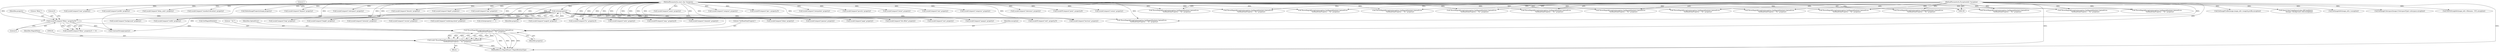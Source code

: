 digraph "0_ImageMagick_b61d35eaccc0a7ddeff8a1c3abfcd0a43ccf210b@pointer" {
"1000235" [label="(Call,ThrowMagickException(exception,GetMagickModule(),OptionError,\n            \"SetReadOnlyProperty\",\"`%s'\",property))"];
"1000142" [label="(MethodParameterIn,ExceptionInfo *exception)"];
"1000227" [label="(Call,LocaleNCompare(\"8bim:\",property,5))"];
"1000204" [label="(Call,strlen(property))"];
"1000140" [label="(MethodParameterIn,const char *property)"];
"1000233" [label="(Call,(void) ThrowMagickException(exception,GetMagickModule(),OptionError,\n            \"SetReadOnlyProperty\",\"`%s'\",property))"];
"1001225" [label="(Call,LocaleNCompare(\"xmp:\",property,4))"];
"1000227" [label="(Call,LocaleNCompare(\"8bim:\",property,5))"];
"1000204" [label="(Call,strlen(property))"];
"1000241" [label="(Identifier,property)"];
"1000226" [label="(Call,LocaleNCompare(\"8bim:\",property,5) == 0)"];
"1001013" [label="(Call,FileToStringInfo(image_info->filename,~0UL,exception))"];
"1001103" [label="(Call,ThrowMagickException(exception,GetMagickModule(),OptionError,\n            \"SetReadOnlyProperty\",\"`%s'\",property))"];
"1000888" [label="(Call,LocaleCompare(\"mean\",property))"];
"1000203" [label="(Call,strlen(property) <= 1)"];
"1001027" [label="(Call,SetImageProfile(image,image_info->magick,profile,exception))"];
"1000257" [label="(Call,QueryColorCompliance(value,AllCompliance,\n               &image->background_color,exception))"];
"1000630" [label="(Call,LocaleNCompare(\"fx:\",property,3))"];
"1000250" [label="(Call,LocaleCompare(\"background\",property))"];
"1000704" [label="(Call,LocaleCompare(\"height\",property))"];
"1000615" [label="(Call,ThrowMagickException(exception,GetMagickModule(),OptionError,\n            \"SetReadOnlyProperty\",\"`%s'\",property))"];
"1001079" [label="(Call,LocaleCompare(\"size\",property))"];
"1000233" [label="(Call,(void) ThrowMagickException(exception,GetMagickModule(),OptionError,\n            \"SetReadOnlyProperty\",\"`%s'\",property))"];
"1000927" [label="(Call,ThrowMagickException(exception,GetMagickModule(),OptionError,\n            \"SetReadOnlyProperty\",\"`%s'\",property))"];
"1000497" [label="(Call,ThrowMagickException(exception,GetMagickModule(),OptionError,\n            \"SetReadOnlyProperty\",\"`%s'\",property))"];
"1001007" [label="(Call,SetImageInfo(image_info,1,exception))"];
"1000876" [label="(Call,LocaleCompare(\"magick\",property))"];
"1001148" [label="(Call,LocaleCompare(\"units\",property))"];
"1001203" [label="(Call,LocaleCompare(\"width\",property))"];
"1000308" [label="(Call,SetImageColorspace(image,(ColorspaceType) colorspace,exception))"];
"1000316" [label="(Call,LocaleCompare(\"compose\",property))"];
"1001210" [label="(Call,ThrowMagickException(exception,GetMagickModule(),OptionError,\n            \"SetReadOnlyProperty\",\"`%s'\",property))"];
"1000813" [label="(Call,LocaleNCompare(\"iptc:\",property,5))"];
"1000857" [label="(Call,LocaleCompare(\"loop\",property))"];
"1000906" [label="(Call,ThrowMagickException(exception,GetMagickModule(),OptionError,\n             \"SetReadOnlyProperty\",\"`%s'\",property))"];
"1000784" [label="(Call,LocaleCompare(\"interpolate\",property))"];
"1000671" [label="(Call,LocaleCompare(\"gravity\",property))"];
"1000726" [label="(Call,LocaleCompare(\"intensity\",property))"];
"1000230" [label="(Literal,5)"];
"1000140" [label="(MethodParameterIn,const char *property)"];
"1000755" [label="(Call,LocaleCompare(\"intent\",property))"];
"1001181" [label="(Call,LocaleCompare(\"version\",property))"];
"1000899" [label="(Call,LocaleCompare(\"min\",property))"];
"1000229" [label="(Identifier,property)"];
"1000345" [label="(Call,LocaleCompare(\"compress\",property))"];
"1000821" [label="(Call,ThrowMagickException(exception,GetMagickModule(),OptionError,\n            \"SetReadOnlyProperty\",\"`%s'\",property))"];
"1000235" [label="(Call,ThrowMagickException(exception,GetMagickModule(),OptionError,\n            \"SetReadOnlyProperty\",\"`%s'\",property))"];
"1000920" [label="(Call,LocaleCompare(\"opaque\",property))"];
"1001085" [label="(Call,LocaleCompare(\"skewness\",property))"];
"1000228" [label="(Literal,\"8bim:\")"];
"1000232" [label="(Block,)"];
"1000835" [label="(Call,LocaleCompare(\"kurtosis\",property))"];
"1001046" [label="(Call,LocaleCompare(\"rendering-intent\",property))"];
"1000968" [label="(Call,LocaleNCompare(\"pixel:\",property,6))"];
"1000711" [label="(Call,ThrowMagickException(exception,GetMagickModule(),OptionError,\n            \"SetReadOnlyProperty\",\"`%s'\",property))"];
"1000638" [label="(Call,ThrowMagickException(exception,GetMagickModule(),OptionError,\n            \"SetReadOnlyProperty\",\"`%s'\",property))"];
"1000942" [label="(Call,LocaleCompare(\"page\",property))"];
"1000142" [label="(MethodParameterIn,ExceptionInfo *exception)"];
"1001091" [label="(Call,LocaleCompare(\"scenes\",property))"];
"1000240" [label="(Literal,\"`%s'\")"];
"1001233" [label="(Call,ThrowMagickException(exception,GetMagickModule(),OptionError,\n            \"SetReadOnlyProperty\",\"`%s'\",property))"];
"1000882" [label="(Call,LocaleCompare(\"max\",property))"];
"1000987" [label="(Call,LocaleCompare(\"profile\",property))"];
"1000490" [label="(Call,LocaleCompare(\"delay_units\",property))"];
"1001096" [label="(Call,LocaleCompare(\"standard-deviation\",property))"];
"1000976" [label="(Call,ThrowMagickException(exception,GetMagickModule(),OptionError,\n            \"SetReadOnlyProperty\",\"`%s'\",property))"];
"1000196" [label="(Call,DeleteImageProperty(image,property))"];
"1000607" [label="(Call,LocaleNCompare(\"exif:\",property,5))"];
"1000271" [label="(Call,LocaleCompare(\"channels\",property))"];
"1000238" [label="(Identifier,OptionError)"];
"1000574" [label="(Call,LocaleCompare(\"dispose\",property))"];
"1000842" [label="(Call,ThrowMagickException(exception,GetMagickModule(),OptionError,\n            \"SetReadOnlyProperty\",\"`%s'\",property))"];
"1000378" [label="(Call,LocaleCompare(\"delay\",property))"];
"1000239" [label="(Literal,\"SetReadOnlyProperty\")"];
"1000653" [label="(Call,LocaleCompare(\"gamma\",property))"];
"1000289" [label="(Call,LocaleCompare(\"colorspace\",property))"];
"1000210" [label="(Call,ThrowMagickException(exception,GetMagickModule(),OptionError,\n         \"SetReadOnlyProperty\",\"`%s'\",property))"];
"1001188" [label="(Call,ThrowMagickException(exception,GetMagickModule(),OptionError,\n            \"SetReadOnlyProperty\",\"`%s'\",property))"];
"1001257" [label="(MethodReturn,MagickExport MagickBooleanType)"];
"1000508" [label="(Call,LocaleCompare(\"density\",property))"];
"1000205" [label="(Identifier,property)"];
"1000559" [label="(Call,LocaleCompare(\"depth\",property))"];
"1000236" [label="(Identifier,exception)"];
"1001251" [label="(Call,ConstantString(property))"];
"1000231" [label="(Literal,0)"];
"1000237" [label="(Call,GetMagickModule())"];
"1000206" [label="(Literal,1)"];
"1001118" [label="(Call,LocaleCompare(\"tile-offset\",property))"];
"1000894" [label="(Call,LocaleCompare(\"min\",property))"];
"1000243" [label="(Identifier,MagickFalse)"];
"1000278" [label="(Call,ThrowMagickException(exception,GetMagickModule(),OptionError,\n            \"SetReadOnlyProperty\",\"`%s'\",property))"];
"1000235" -> "1000233"  [label="AST: "];
"1000235" -> "1000241"  [label="CFG: "];
"1000236" -> "1000235"  [label="AST: "];
"1000237" -> "1000235"  [label="AST: "];
"1000238" -> "1000235"  [label="AST: "];
"1000239" -> "1000235"  [label="AST: "];
"1000240" -> "1000235"  [label="AST: "];
"1000241" -> "1000235"  [label="AST: "];
"1000233" -> "1000235"  [label="CFG: "];
"1000235" -> "1001257"  [label="DDG: "];
"1000235" -> "1001257"  [label="DDG: "];
"1000235" -> "1001257"  [label="DDG: "];
"1000235" -> "1001257"  [label="DDG: "];
"1000235" -> "1000233"  [label="DDG: "];
"1000235" -> "1000233"  [label="DDG: "];
"1000235" -> "1000233"  [label="DDG: "];
"1000235" -> "1000233"  [label="DDG: "];
"1000235" -> "1000233"  [label="DDG: "];
"1000235" -> "1000233"  [label="DDG: "];
"1000142" -> "1000235"  [label="DDG: "];
"1000227" -> "1000235"  [label="DDG: "];
"1000140" -> "1000235"  [label="DDG: "];
"1000142" -> "1000138"  [label="AST: "];
"1000142" -> "1001257"  [label="DDG: "];
"1000142" -> "1000210"  [label="DDG: "];
"1000142" -> "1000257"  [label="DDG: "];
"1000142" -> "1000278"  [label="DDG: "];
"1000142" -> "1000308"  [label="DDG: "];
"1000142" -> "1000497"  [label="DDG: "];
"1000142" -> "1000615"  [label="DDG: "];
"1000142" -> "1000638"  [label="DDG: "];
"1000142" -> "1000711"  [label="DDG: "];
"1000142" -> "1000821"  [label="DDG: "];
"1000142" -> "1000842"  [label="DDG: "];
"1000142" -> "1000906"  [label="DDG: "];
"1000142" -> "1000927"  [label="DDG: "];
"1000142" -> "1000976"  [label="DDG: "];
"1000142" -> "1001007"  [label="DDG: "];
"1000142" -> "1001013"  [label="DDG: "];
"1000142" -> "1001027"  [label="DDG: "];
"1000142" -> "1001103"  [label="DDG: "];
"1000142" -> "1001188"  [label="DDG: "];
"1000142" -> "1001210"  [label="DDG: "];
"1000142" -> "1001233"  [label="DDG: "];
"1000227" -> "1000226"  [label="AST: "];
"1000227" -> "1000230"  [label="CFG: "];
"1000228" -> "1000227"  [label="AST: "];
"1000229" -> "1000227"  [label="AST: "];
"1000230" -> "1000227"  [label="AST: "];
"1000231" -> "1000227"  [label="CFG: "];
"1000227" -> "1000226"  [label="DDG: "];
"1000227" -> "1000226"  [label="DDG: "];
"1000227" -> "1000226"  [label="DDG: "];
"1000204" -> "1000227"  [label="DDG: "];
"1000140" -> "1000227"  [label="DDG: "];
"1000227" -> "1001251"  [label="DDG: "];
"1000204" -> "1000203"  [label="AST: "];
"1000204" -> "1000205"  [label="CFG: "];
"1000205" -> "1000204"  [label="AST: "];
"1000206" -> "1000204"  [label="CFG: "];
"1000204" -> "1000203"  [label="DDG: "];
"1000140" -> "1000204"  [label="DDG: "];
"1000204" -> "1000210"  [label="DDG: "];
"1000204" -> "1000250"  [label="DDG: "];
"1000204" -> "1000271"  [label="DDG: "];
"1000204" -> "1000378"  [label="DDG: "];
"1000204" -> "1000607"  [label="DDG: "];
"1000204" -> "1000630"  [label="DDG: "];
"1000204" -> "1000653"  [label="DDG: "];
"1000204" -> "1000704"  [label="DDG: "];
"1000204" -> "1000726"  [label="DDG: "];
"1000204" -> "1000835"  [label="DDG: "];
"1000204" -> "1000857"  [label="DDG: "];
"1000204" -> "1000876"  [label="DDG: "];
"1000204" -> "1000920"  [label="DDG: "];
"1000204" -> "1000942"  [label="DDG: "];
"1000204" -> "1001046"  [label="DDG: "];
"1000204" -> "1001079"  [label="DDG: "];
"1000204" -> "1001118"  [label="DDG: "];
"1000204" -> "1001148"  [label="DDG: "];
"1000204" -> "1001181"  [label="DDG: "];
"1000204" -> "1001203"  [label="DDG: "];
"1000204" -> "1001225"  [label="DDG: "];
"1000204" -> "1001251"  [label="DDG: "];
"1000140" -> "1000138"  [label="AST: "];
"1000140" -> "1001257"  [label="DDG: "];
"1000140" -> "1000196"  [label="DDG: "];
"1000140" -> "1000210"  [label="DDG: "];
"1000140" -> "1000250"  [label="DDG: "];
"1000140" -> "1000271"  [label="DDG: "];
"1000140" -> "1000278"  [label="DDG: "];
"1000140" -> "1000289"  [label="DDG: "];
"1000140" -> "1000316"  [label="DDG: "];
"1000140" -> "1000345"  [label="DDG: "];
"1000140" -> "1000378"  [label="DDG: "];
"1000140" -> "1000490"  [label="DDG: "];
"1000140" -> "1000497"  [label="DDG: "];
"1000140" -> "1000508"  [label="DDG: "];
"1000140" -> "1000559"  [label="DDG: "];
"1000140" -> "1000574"  [label="DDG: "];
"1000140" -> "1000607"  [label="DDG: "];
"1000140" -> "1000615"  [label="DDG: "];
"1000140" -> "1000630"  [label="DDG: "];
"1000140" -> "1000638"  [label="DDG: "];
"1000140" -> "1000653"  [label="DDG: "];
"1000140" -> "1000671"  [label="DDG: "];
"1000140" -> "1000704"  [label="DDG: "];
"1000140" -> "1000711"  [label="DDG: "];
"1000140" -> "1000726"  [label="DDG: "];
"1000140" -> "1000755"  [label="DDG: "];
"1000140" -> "1000784"  [label="DDG: "];
"1000140" -> "1000813"  [label="DDG: "];
"1000140" -> "1000821"  [label="DDG: "];
"1000140" -> "1000835"  [label="DDG: "];
"1000140" -> "1000842"  [label="DDG: "];
"1000140" -> "1000857"  [label="DDG: "];
"1000140" -> "1000876"  [label="DDG: "];
"1000140" -> "1000882"  [label="DDG: "];
"1000140" -> "1000888"  [label="DDG: "];
"1000140" -> "1000894"  [label="DDG: "];
"1000140" -> "1000899"  [label="DDG: "];
"1000140" -> "1000906"  [label="DDG: "];
"1000140" -> "1000920"  [label="DDG: "];
"1000140" -> "1000927"  [label="DDG: "];
"1000140" -> "1000942"  [label="DDG: "];
"1000140" -> "1000968"  [label="DDG: "];
"1000140" -> "1000976"  [label="DDG: "];
"1000140" -> "1000987"  [label="DDG: "];
"1000140" -> "1001046"  [label="DDG: "];
"1000140" -> "1001079"  [label="DDG: "];
"1000140" -> "1001085"  [label="DDG: "];
"1000140" -> "1001091"  [label="DDG: "];
"1000140" -> "1001096"  [label="DDG: "];
"1000140" -> "1001103"  [label="DDG: "];
"1000140" -> "1001118"  [label="DDG: "];
"1000140" -> "1001148"  [label="DDG: "];
"1000140" -> "1001181"  [label="DDG: "];
"1000140" -> "1001188"  [label="DDG: "];
"1000140" -> "1001203"  [label="DDG: "];
"1000140" -> "1001210"  [label="DDG: "];
"1000140" -> "1001225"  [label="DDG: "];
"1000140" -> "1001233"  [label="DDG: "];
"1000140" -> "1001251"  [label="DDG: "];
"1000233" -> "1000232"  [label="AST: "];
"1000234" -> "1000233"  [label="AST: "];
"1000243" -> "1000233"  [label="CFG: "];
"1000233" -> "1001257"  [label="DDG: "];
"1000233" -> "1001257"  [label="DDG: "];
}
